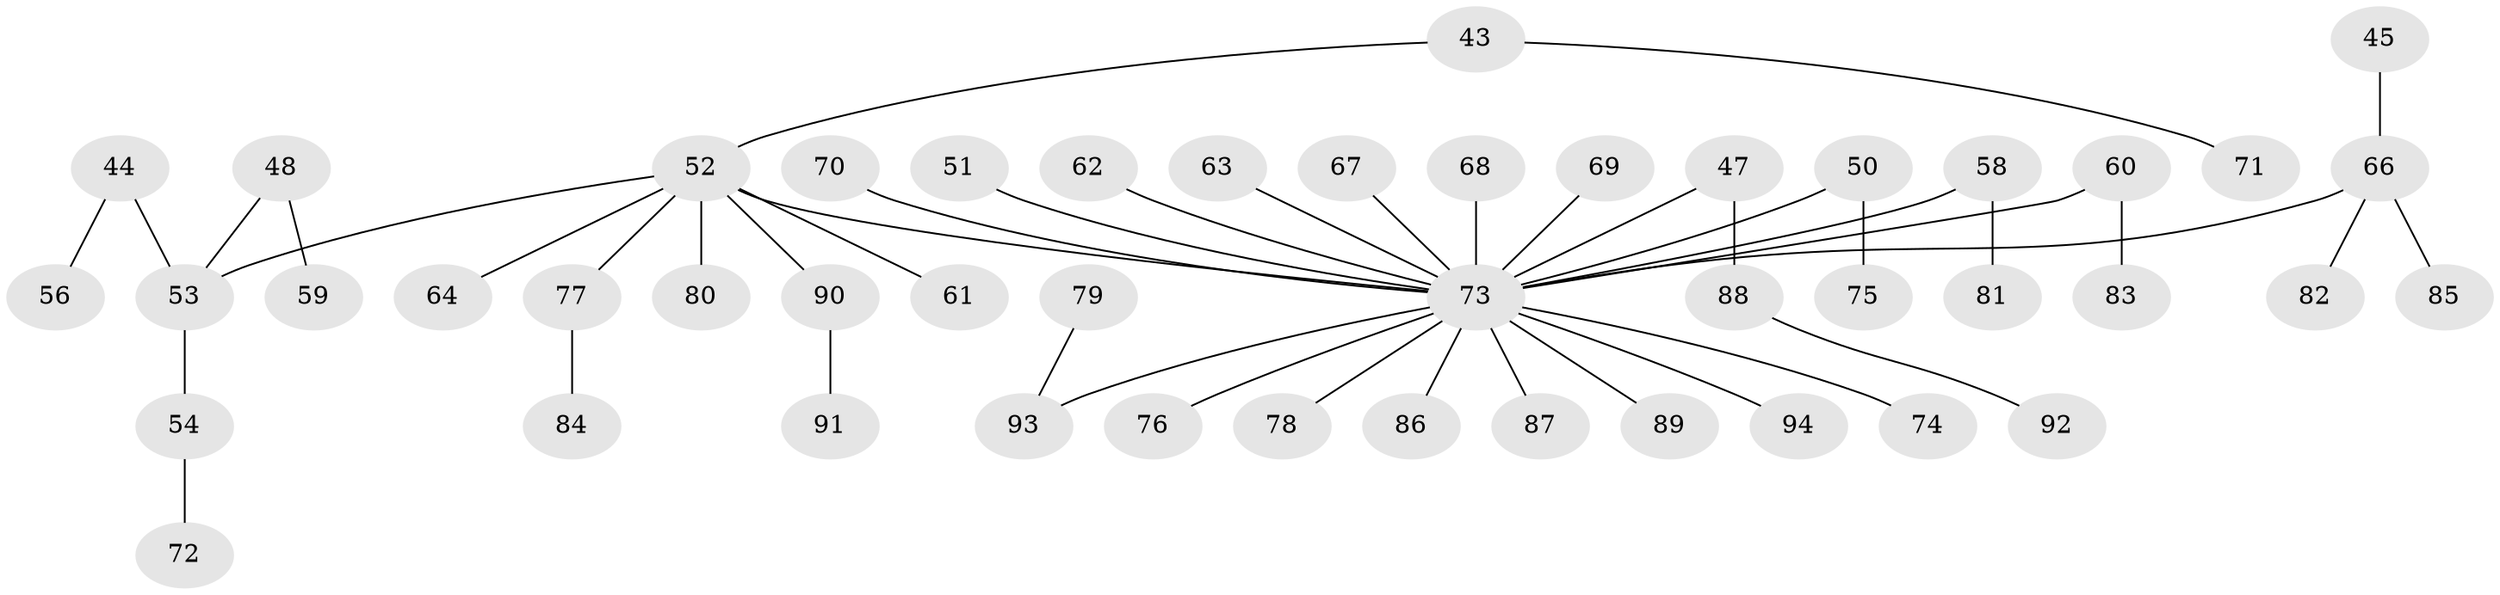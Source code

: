 // original degree distribution, {7: 0.010638297872340425, 3: 0.11702127659574468, 5: 0.05319148936170213, 4: 0.07446808510638298, 6: 0.010638297872340425, 2: 0.19148936170212766, 1: 0.5425531914893617}
// Generated by graph-tools (version 1.1) at 2025/53/03/09/25 04:53:59]
// undirected, 47 vertices, 46 edges
graph export_dot {
graph [start="1"]
  node [color=gray90,style=filled];
  43;
  44;
  45;
  47;
  48 [super="+20+31+42"];
  50;
  51;
  52 [super="+23+30+17+28+34+40"];
  53 [super="+18+35+46"];
  54;
  56;
  58;
  59;
  60;
  61;
  62;
  63;
  64;
  66 [super="+39"];
  67;
  68;
  69;
  70;
  71;
  72;
  73 [super="+25+65+36+38+37"];
  74;
  75;
  76;
  77;
  78;
  79;
  80;
  81;
  82 [super="+33"];
  83;
  84;
  85;
  86;
  87;
  88;
  89;
  90;
  91;
  92;
  93 [super="+55"];
  94;
  43 -- 71;
  43 -- 52;
  44 -- 56;
  44 -- 53;
  45 -- 66;
  47 -- 88;
  47 -- 73;
  48 -- 53;
  48 -- 59;
  50 -- 75;
  50 -- 73;
  51 -- 73;
  52 -- 77;
  52 -- 61;
  52 -- 64;
  52 -- 80;
  52 -- 90;
  52 -- 53;
  52 -- 73;
  53 -- 54;
  54 -- 72;
  58 -- 81;
  58 -- 73;
  60 -- 83;
  60 -- 73;
  62 -- 73;
  63 -- 73;
  66 -- 82;
  66 -- 85;
  66 -- 73;
  67 -- 73;
  68 -- 73;
  69 -- 73;
  70 -- 73;
  73 -- 76;
  73 -- 74;
  73 -- 78;
  73 -- 87;
  73 -- 89;
  73 -- 93;
  73 -- 94;
  73 -- 86;
  77 -- 84;
  79 -- 93;
  88 -- 92;
  90 -- 91;
}
